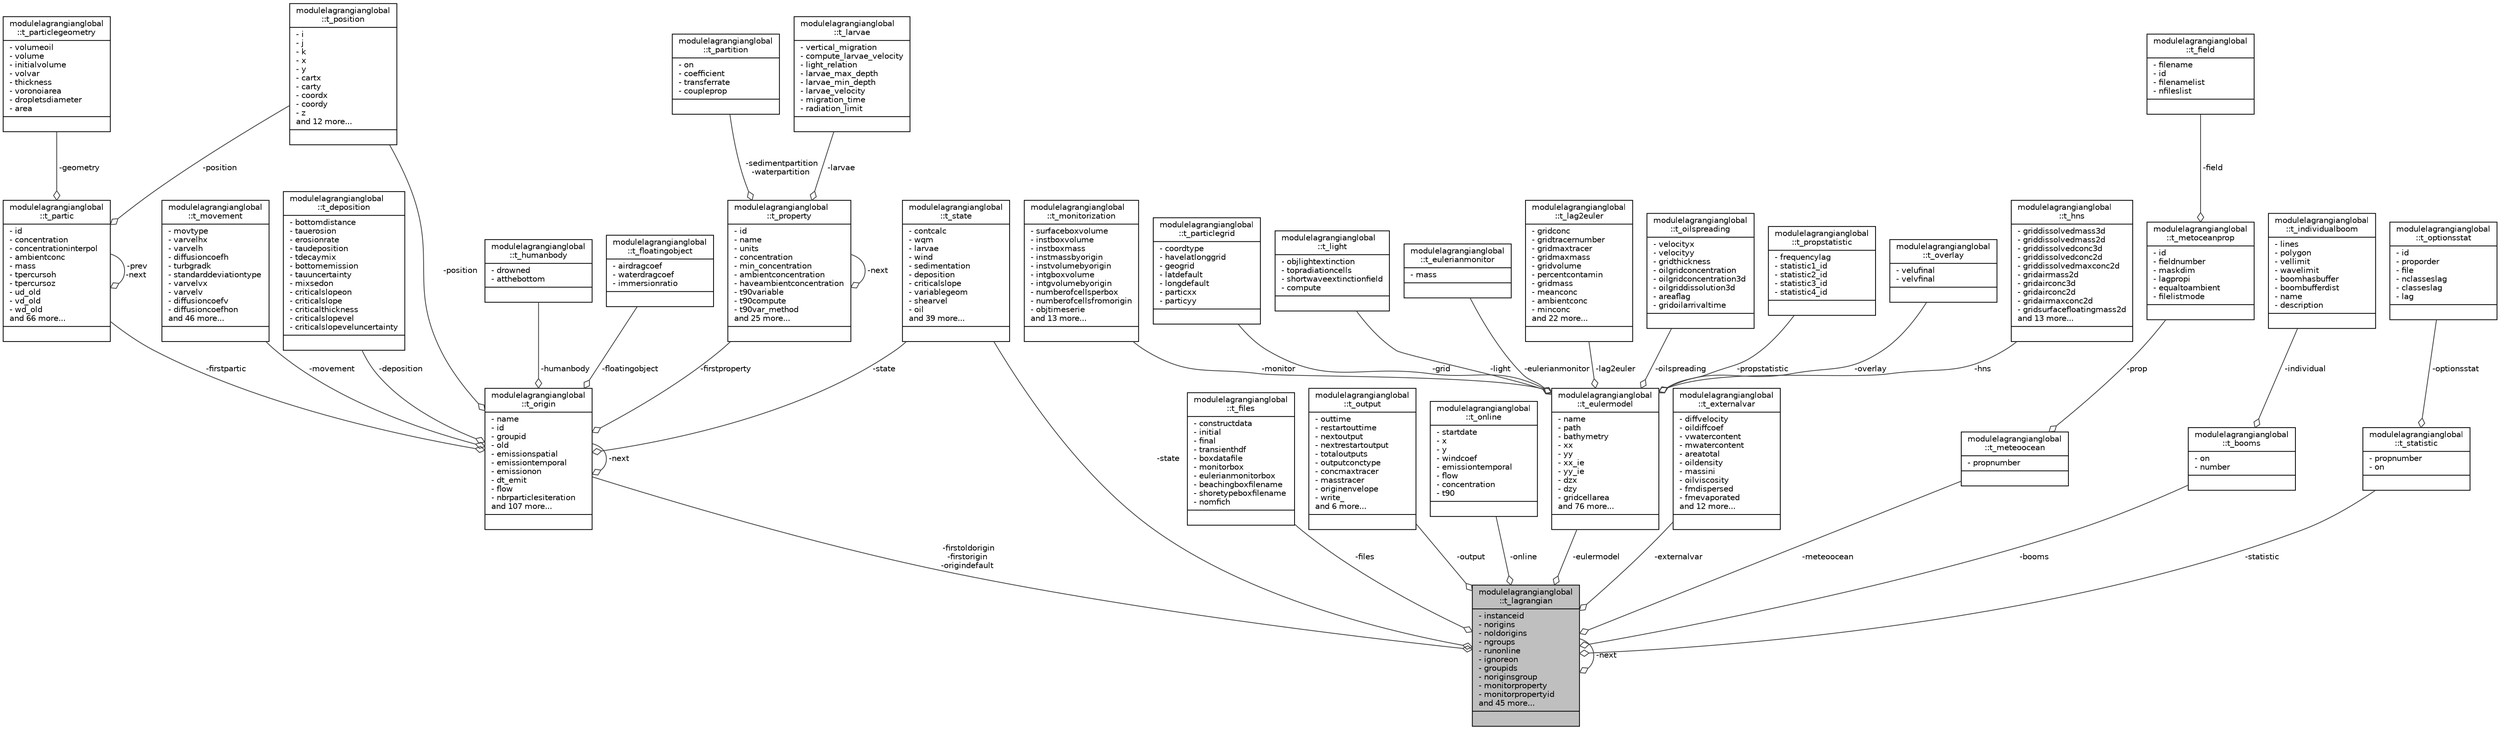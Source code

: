 digraph "modulelagrangianglobal::t_lagrangian"
{
 // LATEX_PDF_SIZE
  edge [fontname="Helvetica",fontsize="10",labelfontname="Helvetica",labelfontsize="10"];
  node [fontname="Helvetica",fontsize="10",shape=record];
  Node1 [label="{modulelagrangianglobal\l::t_lagrangian\n|- instanceid\l- norigins\l- noldorigins\l- ngroups\l- runonline\l- ignoreon\l- groupids\l- noriginsgroup\l- monitorproperty\l- monitorpropertyid\land 45 more...\l|}",height=0.2,width=0.4,color="black", fillcolor="grey75", style="filled", fontcolor="black",tooltip=" "];
  Node2 -> Node1 [color="grey25",fontsize="10",style="solid",label=" -firstoldorigin\n-firstorigin\n-origindefault" ,arrowhead="odiamond",fontname="Helvetica"];
  Node2 [label="{modulelagrangianglobal\l::t_origin\n|- name\l- id\l- groupid\l- old\l- emissionspatial\l- emissiontemporal\l- emissionon\l- dt_emit\l- flow\l- nbrparticlesiteration\land 107 more...\l|}",height=0.2,width=0.4,color="black", fillcolor="white", style="filled",URL="$structmodulelagrangianglobal_1_1t__origin.html",tooltip=" "];
  Node2 -> Node2 [color="grey25",fontsize="10",style="solid",label=" -next" ,arrowhead="odiamond",fontname="Helvetica"];
  Node3 -> Node2 [color="grey25",fontsize="10",style="solid",label=" -firstpartic" ,arrowhead="odiamond",fontname="Helvetica"];
  Node3 [label="{modulelagrangianglobal\l::t_partic\n|- id\l- concentration\l- concentrationinterpol\l- ambientconc\l- mass\l- tpercursoh\l- tpercursoz\l- ud_old\l- vd_old\l- wd_old\land 66 more...\l|}",height=0.2,width=0.4,color="black", fillcolor="white", style="filled",URL="$structmodulelagrangianglobal_1_1t__partic.html",tooltip=" "];
  Node3 -> Node3 [color="grey25",fontsize="10",style="solid",label=" -prev\n-next" ,arrowhead="odiamond",fontname="Helvetica"];
  Node4 -> Node3 [color="grey25",fontsize="10",style="solid",label=" -geometry" ,arrowhead="odiamond",fontname="Helvetica"];
  Node4 [label="{modulelagrangianglobal\l::t_particlegeometry\n|- volumeoil\l- volume\l- initialvolume\l- volvar\l- thickness\l- voronoiarea\l- dropletsdiameter\l- area\l|}",height=0.2,width=0.4,color="black", fillcolor="white", style="filled",URL="$structmodulelagrangianglobal_1_1t__particlegeometry.html",tooltip=" "];
  Node5 -> Node3 [color="grey25",fontsize="10",style="solid",label=" -position" ,arrowhead="odiamond",fontname="Helvetica"];
  Node5 [label="{modulelagrangianglobal\l::t_position\n|- i\l- j\l- k\l- x\l- y\l- cartx\l- carty\l- coordx\l- coordy\l- z\land 12 more...\l|}",height=0.2,width=0.4,color="black", fillcolor="white", style="filled",URL="$structmodulelagrangianglobal_1_1t__position.html",tooltip=" "];
  Node6 -> Node2 [color="grey25",fontsize="10",style="solid",label=" -humanbody" ,arrowhead="odiamond",fontname="Helvetica"];
  Node6 [label="{modulelagrangianglobal\l::t_humanbody\n|- drowned\l- atthebottom\l|}",height=0.2,width=0.4,color="black", fillcolor="white", style="filled",URL="$structmodulelagrangianglobal_1_1t__humanbody.html",tooltip=" "];
  Node7 -> Node2 [color="grey25",fontsize="10",style="solid",label=" -floatingobject" ,arrowhead="odiamond",fontname="Helvetica"];
  Node7 [label="{modulelagrangianglobal\l::t_floatingobject\n|- airdragcoef\l- waterdragcoef\l- immersionratio\l|}",height=0.2,width=0.4,color="black", fillcolor="white", style="filled",URL="$structmodulelagrangianglobal_1_1t__floatingobject.html",tooltip=" "];
  Node8 -> Node2 [color="grey25",fontsize="10",style="solid",label=" -firstproperty" ,arrowhead="odiamond",fontname="Helvetica"];
  Node8 [label="{modulelagrangianglobal\l::t_property\n|- id\l- name\l- units\l- concentration\l- min_concentration\l- ambientconcentration\l- haveambientconcentration\l- t90variable\l- t90compute\l- t90var_method\land 25 more...\l|}",height=0.2,width=0.4,color="black", fillcolor="white", style="filled",URL="$structmodulelagrangianglobal_1_1t__property.html",tooltip=" "];
  Node8 -> Node8 [color="grey25",fontsize="10",style="solid",label=" -next" ,arrowhead="odiamond",fontname="Helvetica"];
  Node9 -> Node8 [color="grey25",fontsize="10",style="solid",label=" -sedimentpartition\n-waterpartition" ,arrowhead="odiamond",fontname="Helvetica"];
  Node9 [label="{modulelagrangianglobal\l::t_partition\n|- on\l- coefficient\l- transferrate\l- coupleprop\l|}",height=0.2,width=0.4,color="black", fillcolor="white", style="filled",URL="$structmodulelagrangianglobal_1_1t__partition.html",tooltip=" "];
  Node10 -> Node8 [color="grey25",fontsize="10",style="solid",label=" -larvae" ,arrowhead="odiamond",fontname="Helvetica"];
  Node10 [label="{modulelagrangianglobal\l::t_larvae\n|- vertical_migration\l- compute_larvae_velocity\l- light_relation\l- larvae_max_depth\l- larvae_min_depth\l- larvae_velocity\l- migration_time\l- radiation_limit\l|}",height=0.2,width=0.4,color="black", fillcolor="white", style="filled",URL="$structmodulelagrangianglobal_1_1t__larvae.html",tooltip=" "];
  Node11 -> Node2 [color="grey25",fontsize="10",style="solid",label=" -state" ,arrowhead="odiamond",fontname="Helvetica"];
  Node11 [label="{modulelagrangianglobal\l::t_state\n|- contcalc\l- wqm\l- larvae\l- wind\l- sedimentation\l- deposition\l- criticalslope\l- variablegeom\l- shearvel\l- oil\land 39 more...\l|}",height=0.2,width=0.4,color="black", fillcolor="white", style="filled",URL="$structmodulelagrangianglobal_1_1t__state.html",tooltip=" "];
  Node12 -> Node2 [color="grey25",fontsize="10",style="solid",label=" -movement" ,arrowhead="odiamond",fontname="Helvetica"];
  Node12 [label="{modulelagrangianglobal\l::t_movement\n|- movtype\l- varvelhx\l- varvelh\l- diffusioncoefh\l- turbgradk\l- standarddeviationtype\l- varvelvx\l- varvelv\l- diffusioncoefv\l- diffusioncoefhon\land 46 more...\l|}",height=0.2,width=0.4,color="black", fillcolor="white", style="filled",URL="$structmodulelagrangianglobal_1_1t__movement.html",tooltip=" "];
  Node5 -> Node2 [color="grey25",fontsize="10",style="solid",label=" -position" ,arrowhead="odiamond",fontname="Helvetica"];
  Node13 -> Node2 [color="grey25",fontsize="10",style="solid",label=" -deposition" ,arrowhead="odiamond",fontname="Helvetica"];
  Node13 [label="{modulelagrangianglobal\l::t_deposition\n|- bottomdistance\l- tauerosion\l- erosionrate\l- taudeposition\l- tdecaymix\l- bottomemission\l- tauuncertainty\l- mixsedon\l- criticalslopeon\l- criticalslope\l- criticalthickness\l- criticalslopevel\l- criticalslopeveluncertainty\l|}",height=0.2,width=0.4,color="black", fillcolor="white", style="filled",URL="$structmodulelagrangianglobal_1_1t__deposition.html",tooltip=" "];
  Node14 -> Node1 [color="grey25",fontsize="10",style="solid",label=" -files" ,arrowhead="odiamond",fontname="Helvetica"];
  Node14 [label="{modulelagrangianglobal\l::t_files\n|- constructdata\l- initial\l- final\l- transienthdf\l- boxdatafile\l- monitorbox\l- eulerianmonitorbox\l- beachingboxfilename\l- shoretypeboxfilename\l- nomfich\l|}",height=0.2,width=0.4,color="black", fillcolor="white", style="filled",URL="$structmodulelagrangianglobal_1_1t__files.html",tooltip=" "];
  Node15 -> Node1 [color="grey25",fontsize="10",style="solid",label=" -output" ,arrowhead="odiamond",fontname="Helvetica"];
  Node15 [label="{modulelagrangianglobal\l::t_output\n|- outtime\l- restartouttime\l- nextoutput\l- nextrestartoutput\l- totaloutputs\l- outputconctype\l- concmaxtracer\l- masstracer\l- originenvelope\l- write_\land 6 more...\l|}",height=0.2,width=0.4,color="black", fillcolor="white", style="filled",URL="$structmodulelagrangianglobal_1_1t__output.html",tooltip=" "];
  Node11 -> Node1 [color="grey25",fontsize="10",style="solid",label=" -state" ,arrowhead="odiamond",fontname="Helvetica"];
  Node16 -> Node1 [color="grey25",fontsize="10",style="solid",label=" -online" ,arrowhead="odiamond",fontname="Helvetica"];
  Node16 [label="{modulelagrangianglobal\l::t_online\n|- startdate\l- x\l- y\l- windcoef\l- emissiontemporal\l- flow\l- concentration\l- t90\l|}",height=0.2,width=0.4,color="black", fillcolor="white", style="filled",URL="$structmodulelagrangianglobal_1_1t__online.html",tooltip=" "];
  Node17 -> Node1 [color="grey25",fontsize="10",style="solid",label=" -eulermodel" ,arrowhead="odiamond",fontname="Helvetica"];
  Node17 [label="{modulelagrangianglobal\l::t_eulermodel\n|- name\l- path\l- bathymetry\l- xx\l- yy\l- xx_ie\l- yy_ie\l- dzx\l- dzy\l- gridcellarea\land 76 more...\l|}",height=0.2,width=0.4,color="black", fillcolor="white", style="filled",URL="$structmodulelagrangianglobal_1_1t__eulermodel.html",tooltip=" "];
  Node18 -> Node17 [color="grey25",fontsize="10",style="solid",label=" -propstatistic" ,arrowhead="odiamond",fontname="Helvetica"];
  Node18 [label="{modulelagrangianglobal\l::t_propstatistic\n|- frequencylag\l- statistic1_id\l- statistic2_id\l- statistic3_id\l- statistic4_id\l|}",height=0.2,width=0.4,color="black", fillcolor="white", style="filled",URL="$structmodulelagrangianglobal_1_1t__propstatistic.html",tooltip=" "];
  Node19 -> Node17 [color="grey25",fontsize="10",style="solid",label=" -overlay" ,arrowhead="odiamond",fontname="Helvetica"];
  Node19 [label="{modulelagrangianglobal\l::t_overlay\n|- velufinal\l- velvfinal\l|}",height=0.2,width=0.4,color="black", fillcolor="white", style="filled",URL="$structmodulelagrangianglobal_1_1t__overlay.html",tooltip=" "];
  Node20 -> Node17 [color="grey25",fontsize="10",style="solid",label=" -hns" ,arrowhead="odiamond",fontname="Helvetica"];
  Node20 [label="{modulelagrangianglobal\l::t_hns\n|- griddissolvedmass3d\l- griddissolvedmass2d\l- griddissolvedconc3d\l- griddissolvedconc2d\l- griddissolvedmaxconc2d\l- gridairmass2d\l- gridairconc3d\l- gridairconc2d\l- gridairmaxconc2d\l- gridsurfacefloatingmass2d\land 13 more...\l|}",height=0.2,width=0.4,color="black", fillcolor="white", style="filled",URL="$structmodulelagrangianglobal_1_1t__hns.html",tooltip=" "];
  Node21 -> Node17 [color="grey25",fontsize="10",style="solid",label=" -monitor" ,arrowhead="odiamond",fontname="Helvetica"];
  Node21 [label="{modulelagrangianglobal\l::t_monitorization\n|- surfaceboxvolume\l- instboxvolume\l- instboxmass\l- instmassbyorigin\l- instvolumebyorigin\l- intgboxvolume\l- intgvolumebyorigin\l- numberofcellsperbox\l- numberofcellsfromorigin\l- objtimeserie\land 13 more...\l|}",height=0.2,width=0.4,color="black", fillcolor="white", style="filled",URL="$structmodulelagrangianglobal_1_1t__monitorization.html",tooltip=" "];
  Node22 -> Node17 [color="grey25",fontsize="10",style="solid",label=" -grid" ,arrowhead="odiamond",fontname="Helvetica"];
  Node22 [label="{modulelagrangianglobal\l::t_particlegrid\n|- coordtype\l- havelatlonggrid\l- geogrid\l- latdefault\l- longdefault\l- particxx\l- particyy\l|}",height=0.2,width=0.4,color="black", fillcolor="white", style="filled",URL="$structmodulelagrangianglobal_1_1t__particlegrid.html",tooltip=" "];
  Node23 -> Node17 [color="grey25",fontsize="10",style="solid",label=" -light" ,arrowhead="odiamond",fontname="Helvetica"];
  Node23 [label="{modulelagrangianglobal\l::t_light\n|- objlightextinction\l- topradiationcells\l- shortwaveextinctionfield\l- compute\l|}",height=0.2,width=0.4,color="black", fillcolor="white", style="filled",URL="$structmodulelagrangianglobal_1_1t__light.html",tooltip=" "];
  Node24 -> Node17 [color="grey25",fontsize="10",style="solid",label=" -eulerianmonitor" ,arrowhead="odiamond",fontname="Helvetica"];
  Node24 [label="{modulelagrangianglobal\l::t_eulerianmonitor\n|- mass\l|}",height=0.2,width=0.4,color="black", fillcolor="white", style="filled",URL="$structmodulelagrangianglobal_1_1t__eulerianmonitor.html",tooltip=" "];
  Node25 -> Node17 [color="grey25",fontsize="10",style="solid",label=" -lag2euler" ,arrowhead="odiamond",fontname="Helvetica"];
  Node25 [label="{modulelagrangianglobal\l::t_lag2euler\n|- gridconc\l- gridtracernumber\l- gridmaxtracer\l- gridmaxmass\l- gridvolume\l- percentcontamin\l- gridmass\l- meanconc\l- ambientconc\l- minconc\land 22 more...\l|}",height=0.2,width=0.4,color="black", fillcolor="white", style="filled",URL="$structmodulelagrangianglobal_1_1t__lag2euler.html",tooltip=" "];
  Node26 -> Node17 [color="grey25",fontsize="10",style="solid",label=" -oilspreading" ,arrowhead="odiamond",fontname="Helvetica"];
  Node26 [label="{modulelagrangianglobal\l::t_oilspreading\n|- velocityx\l- velocityy\l- gridthickness\l- oilgridconcentration\l- oilgridconcentration3d\l- oilgriddissolution3d\l- areaflag\l- gridoilarrivaltime\l|}",height=0.2,width=0.4,color="black", fillcolor="white", style="filled",URL="$structmodulelagrangianglobal_1_1t__oilspreading.html",tooltip=" "];
  Node27 -> Node1 [color="grey25",fontsize="10",style="solid",label=" -externalvar" ,arrowhead="odiamond",fontname="Helvetica"];
  Node27 [label="{modulelagrangianglobal\l::t_externalvar\n|- diffvelocity\l- oildiffcoef\l- vwatercontent\l- mwatercontent\l- areatotal\l- oildensity\l- massini\l- oilviscosity\l- fmdispersed\l- fmevaporated\land 12 more...\l|}",height=0.2,width=0.4,color="black", fillcolor="white", style="filled",URL="$structmodulelagrangianglobal_1_1t__externalvar.html",tooltip=" "];
  Node28 -> Node1 [color="grey25",fontsize="10",style="solid",label=" -meteoocean" ,arrowhead="odiamond",fontname="Helvetica"];
  Node28 [label="{modulelagrangianglobal\l::t_meteoocean\n|- propnumber\l|}",height=0.2,width=0.4,color="black", fillcolor="white", style="filled",URL="$structmodulelagrangianglobal_1_1t__meteoocean.html",tooltip=" "];
  Node29 -> Node28 [color="grey25",fontsize="10",style="solid",label=" -prop" ,arrowhead="odiamond",fontname="Helvetica"];
  Node29 [label="{modulelagrangianglobal\l::t_metoceanprop\n|- id\l- fieldnumber\l- maskdim\l- lagpropi\l- equaltoambient\l- filelistmode\l|}",height=0.2,width=0.4,color="black", fillcolor="white", style="filled",URL="$structmodulelagrangianglobal_1_1t__metoceanprop.html",tooltip=" "];
  Node30 -> Node29 [color="grey25",fontsize="10",style="solid",label=" -field" ,arrowhead="odiamond",fontname="Helvetica"];
  Node30 [label="{modulelagrangianglobal\l::t_field\n|- filename\l- id\l- filenamelist\l- nfileslist\l|}",height=0.2,width=0.4,color="black", fillcolor="white", style="filled",URL="$structmodulelagrangianglobal_1_1t__field.html",tooltip=" "];
  Node1 -> Node1 [color="grey25",fontsize="10",style="solid",label=" -next" ,arrowhead="odiamond",fontname="Helvetica"];
  Node31 -> Node1 [color="grey25",fontsize="10",style="solid",label=" -booms" ,arrowhead="odiamond",fontname="Helvetica"];
  Node31 [label="{modulelagrangianglobal\l::t_booms\n|- on\l- number\l|}",height=0.2,width=0.4,color="black", fillcolor="white", style="filled",URL="$structmodulelagrangianglobal_1_1t__booms.html",tooltip=" "];
  Node32 -> Node31 [color="grey25",fontsize="10",style="solid",label=" -individual" ,arrowhead="odiamond",fontname="Helvetica"];
  Node32 [label="{modulelagrangianglobal\l::t_individualboom\n|- lines\l- polygon\l- vellimit\l- wavelimit\l- boomhasbuffer\l- boombufferdist\l- name\l- description\l|}",height=0.2,width=0.4,color="black", fillcolor="white", style="filled",URL="$structmodulelagrangianglobal_1_1t__individualboom.html",tooltip=" "];
  Node33 -> Node1 [color="grey25",fontsize="10",style="solid",label=" -statistic" ,arrowhead="odiamond",fontname="Helvetica"];
  Node33 [label="{modulelagrangianglobal\l::t_statistic\n|- propnumber\l- on\l|}",height=0.2,width=0.4,color="black", fillcolor="white", style="filled",URL="$structmodulelagrangianglobal_1_1t__statistic.html",tooltip=" "];
  Node34 -> Node33 [color="grey25",fontsize="10",style="solid",label=" -optionsstat" ,arrowhead="odiamond",fontname="Helvetica"];
  Node34 [label="{modulelagrangianglobal\l::t_optionsstat\n|- id\l- proporder\l- file\l- nclasseslag\l- classeslag\l- lag\l|}",height=0.2,width=0.4,color="black", fillcolor="white", style="filled",URL="$structmodulelagrangianglobal_1_1t__optionsstat.html",tooltip=" "];
}

